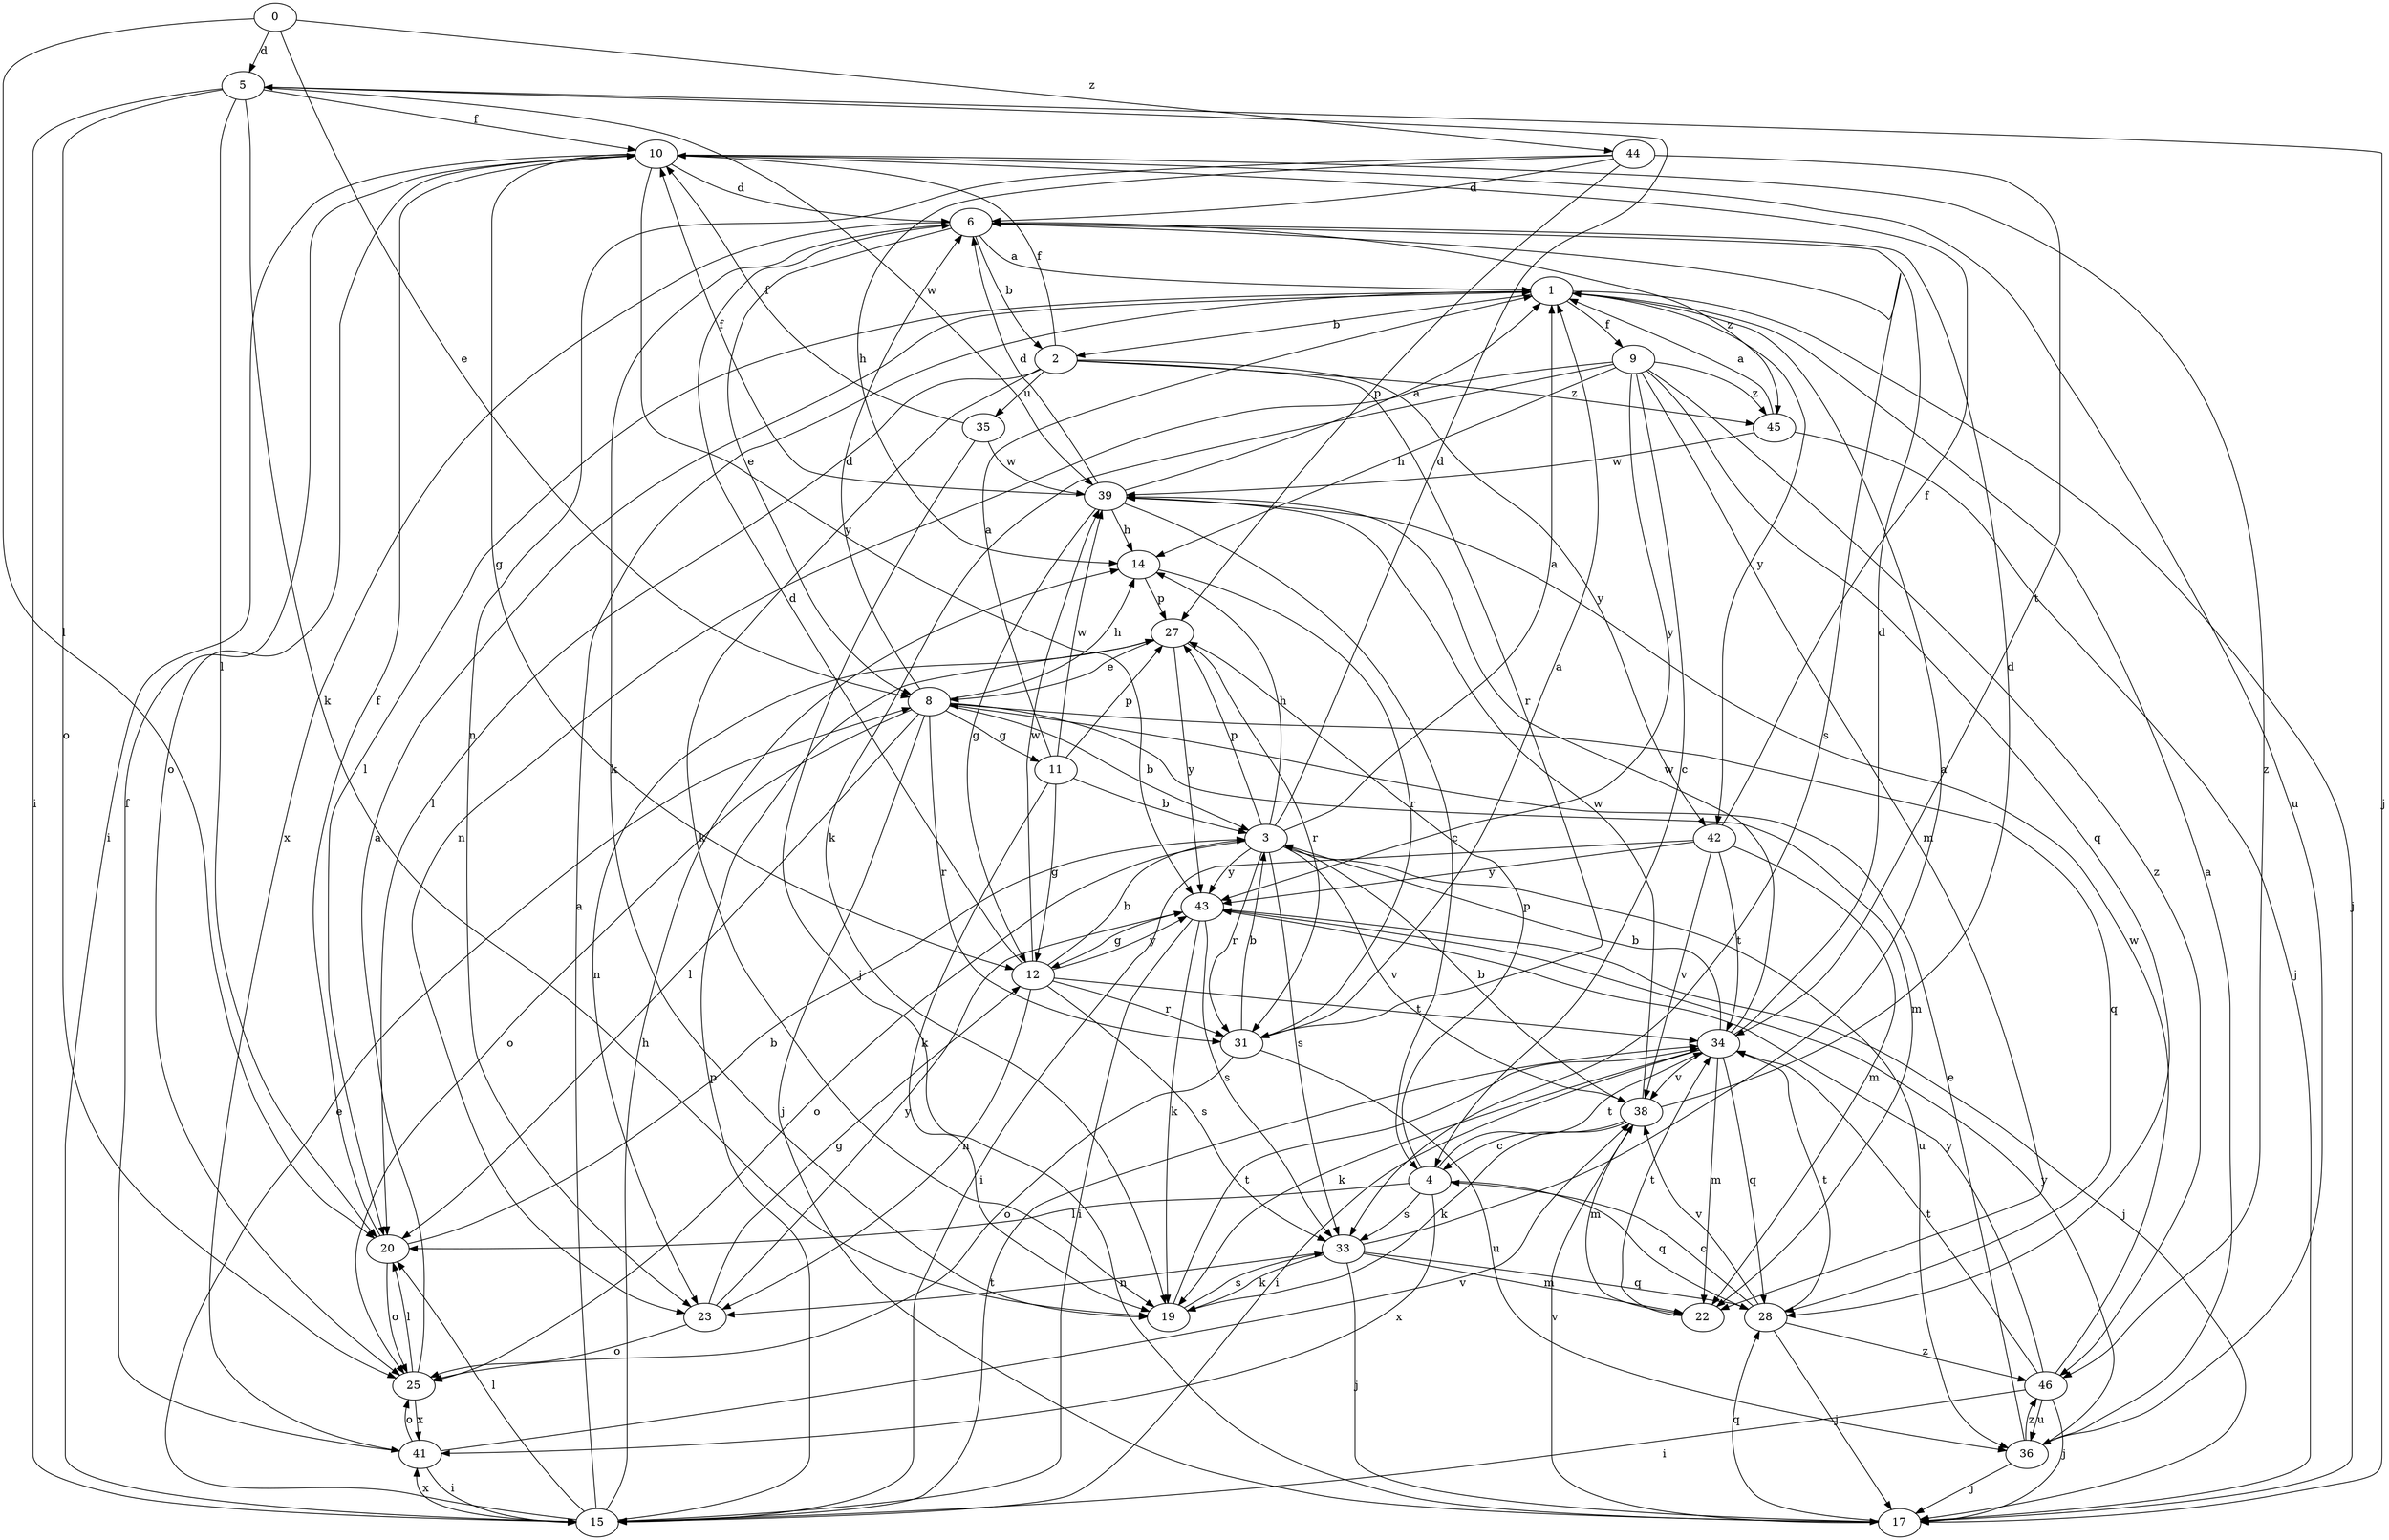 strict digraph  {
0;
1;
2;
3;
4;
5;
6;
8;
9;
10;
11;
12;
14;
15;
17;
19;
20;
22;
23;
25;
27;
28;
31;
33;
34;
35;
36;
38;
39;
41;
42;
43;
44;
45;
46;
0 -> 5  [label=d];
0 -> 8  [label=e];
0 -> 20  [label=l];
0 -> 44  [label=z];
1 -> 2  [label=b];
1 -> 9  [label=f];
1 -> 17  [label=j];
1 -> 20  [label=l];
1 -> 42  [label=y];
2 -> 10  [label=f];
2 -> 19  [label=k];
2 -> 20  [label=l];
2 -> 31  [label=r];
2 -> 35  [label=u];
2 -> 42  [label=y];
2 -> 45  [label=z];
3 -> 1  [label=a];
3 -> 5  [label=d];
3 -> 14  [label=h];
3 -> 25  [label=o];
3 -> 27  [label=p];
3 -> 31  [label=r];
3 -> 33  [label=s];
3 -> 36  [label=u];
3 -> 38  [label=v];
3 -> 43  [label=y];
4 -> 20  [label=l];
4 -> 27  [label=p];
4 -> 28  [label=q];
4 -> 33  [label=s];
4 -> 34  [label=t];
4 -> 41  [label=x];
5 -> 10  [label=f];
5 -> 15  [label=i];
5 -> 17  [label=j];
5 -> 19  [label=k];
5 -> 20  [label=l];
5 -> 25  [label=o];
5 -> 39  [label=w];
6 -> 1  [label=a];
6 -> 2  [label=b];
6 -> 8  [label=e];
6 -> 19  [label=k];
6 -> 33  [label=s];
6 -> 41  [label=x];
6 -> 45  [label=z];
8 -> 3  [label=b];
8 -> 6  [label=d];
8 -> 11  [label=g];
8 -> 14  [label=h];
8 -> 17  [label=j];
8 -> 20  [label=l];
8 -> 22  [label=m];
8 -> 25  [label=o];
8 -> 28  [label=q];
8 -> 31  [label=r];
9 -> 4  [label=c];
9 -> 14  [label=h];
9 -> 19  [label=k];
9 -> 22  [label=m];
9 -> 23  [label=n];
9 -> 28  [label=q];
9 -> 43  [label=y];
9 -> 45  [label=z];
9 -> 46  [label=z];
10 -> 6  [label=d];
10 -> 12  [label=g];
10 -> 15  [label=i];
10 -> 25  [label=o];
10 -> 36  [label=u];
10 -> 43  [label=y];
10 -> 46  [label=z];
11 -> 1  [label=a];
11 -> 3  [label=b];
11 -> 12  [label=g];
11 -> 19  [label=k];
11 -> 27  [label=p];
11 -> 39  [label=w];
12 -> 3  [label=b];
12 -> 6  [label=d];
12 -> 23  [label=n];
12 -> 31  [label=r];
12 -> 33  [label=s];
12 -> 34  [label=t];
12 -> 39  [label=w];
12 -> 43  [label=y];
14 -> 27  [label=p];
14 -> 31  [label=r];
15 -> 1  [label=a];
15 -> 8  [label=e];
15 -> 14  [label=h];
15 -> 20  [label=l];
15 -> 27  [label=p];
15 -> 34  [label=t];
15 -> 41  [label=x];
17 -> 28  [label=q];
17 -> 38  [label=v];
19 -> 33  [label=s];
19 -> 34  [label=t];
20 -> 3  [label=b];
20 -> 10  [label=f];
20 -> 25  [label=o];
22 -> 34  [label=t];
23 -> 12  [label=g];
23 -> 25  [label=o];
23 -> 43  [label=y];
25 -> 1  [label=a];
25 -> 20  [label=l];
25 -> 41  [label=x];
27 -> 8  [label=e];
27 -> 23  [label=n];
27 -> 31  [label=r];
27 -> 43  [label=y];
28 -> 4  [label=c];
28 -> 17  [label=j];
28 -> 34  [label=t];
28 -> 38  [label=v];
28 -> 46  [label=z];
31 -> 1  [label=a];
31 -> 3  [label=b];
31 -> 25  [label=o];
31 -> 36  [label=u];
33 -> 1  [label=a];
33 -> 17  [label=j];
33 -> 19  [label=k];
33 -> 22  [label=m];
33 -> 23  [label=n];
33 -> 28  [label=q];
34 -> 3  [label=b];
34 -> 6  [label=d];
34 -> 15  [label=i];
34 -> 19  [label=k];
34 -> 22  [label=m];
34 -> 28  [label=q];
34 -> 38  [label=v];
34 -> 39  [label=w];
35 -> 10  [label=f];
35 -> 17  [label=j];
35 -> 39  [label=w];
36 -> 1  [label=a];
36 -> 8  [label=e];
36 -> 17  [label=j];
36 -> 43  [label=y];
36 -> 46  [label=z];
38 -> 3  [label=b];
38 -> 4  [label=c];
38 -> 6  [label=d];
38 -> 19  [label=k];
38 -> 22  [label=m];
38 -> 39  [label=w];
39 -> 1  [label=a];
39 -> 4  [label=c];
39 -> 6  [label=d];
39 -> 10  [label=f];
39 -> 12  [label=g];
39 -> 14  [label=h];
41 -> 10  [label=f];
41 -> 15  [label=i];
41 -> 25  [label=o];
41 -> 38  [label=v];
42 -> 10  [label=f];
42 -> 15  [label=i];
42 -> 22  [label=m];
42 -> 34  [label=t];
42 -> 38  [label=v];
42 -> 43  [label=y];
43 -> 12  [label=g];
43 -> 15  [label=i];
43 -> 17  [label=j];
43 -> 19  [label=k];
43 -> 33  [label=s];
44 -> 6  [label=d];
44 -> 14  [label=h];
44 -> 23  [label=n];
44 -> 27  [label=p];
44 -> 34  [label=t];
45 -> 1  [label=a];
45 -> 17  [label=j];
45 -> 39  [label=w];
46 -> 15  [label=i];
46 -> 17  [label=j];
46 -> 34  [label=t];
46 -> 36  [label=u];
46 -> 39  [label=w];
46 -> 43  [label=y];
}
